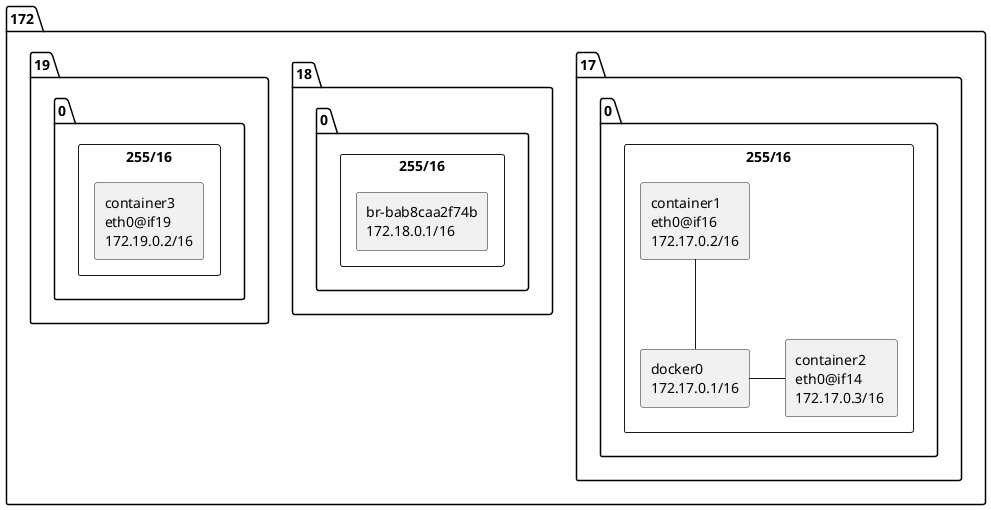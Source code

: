 @startuml docker network
rectangle 172.17.0.255/16 {
	agent docker0 [
		docker0
		172.17.0.1/16
	]
	agent container1 [
			container1
			eth0@if16
			172.17.0.2/16
		]
	agent container2 [
		container2
		eth0@if14
		172.17.0.3/16 
	]
	docker0 -up- container1
	docker0 -right- container2
}

rectangle 172.18.0.255/16 {
	agent br [
		br-bab8caa2f74b
		172.18.0.1/16
	]
}

rectangle 172.19.0.255/16 {
	agent container3 [
		container3
		eth0@if19
		172.19.0.2/16
	]
}
@enduml